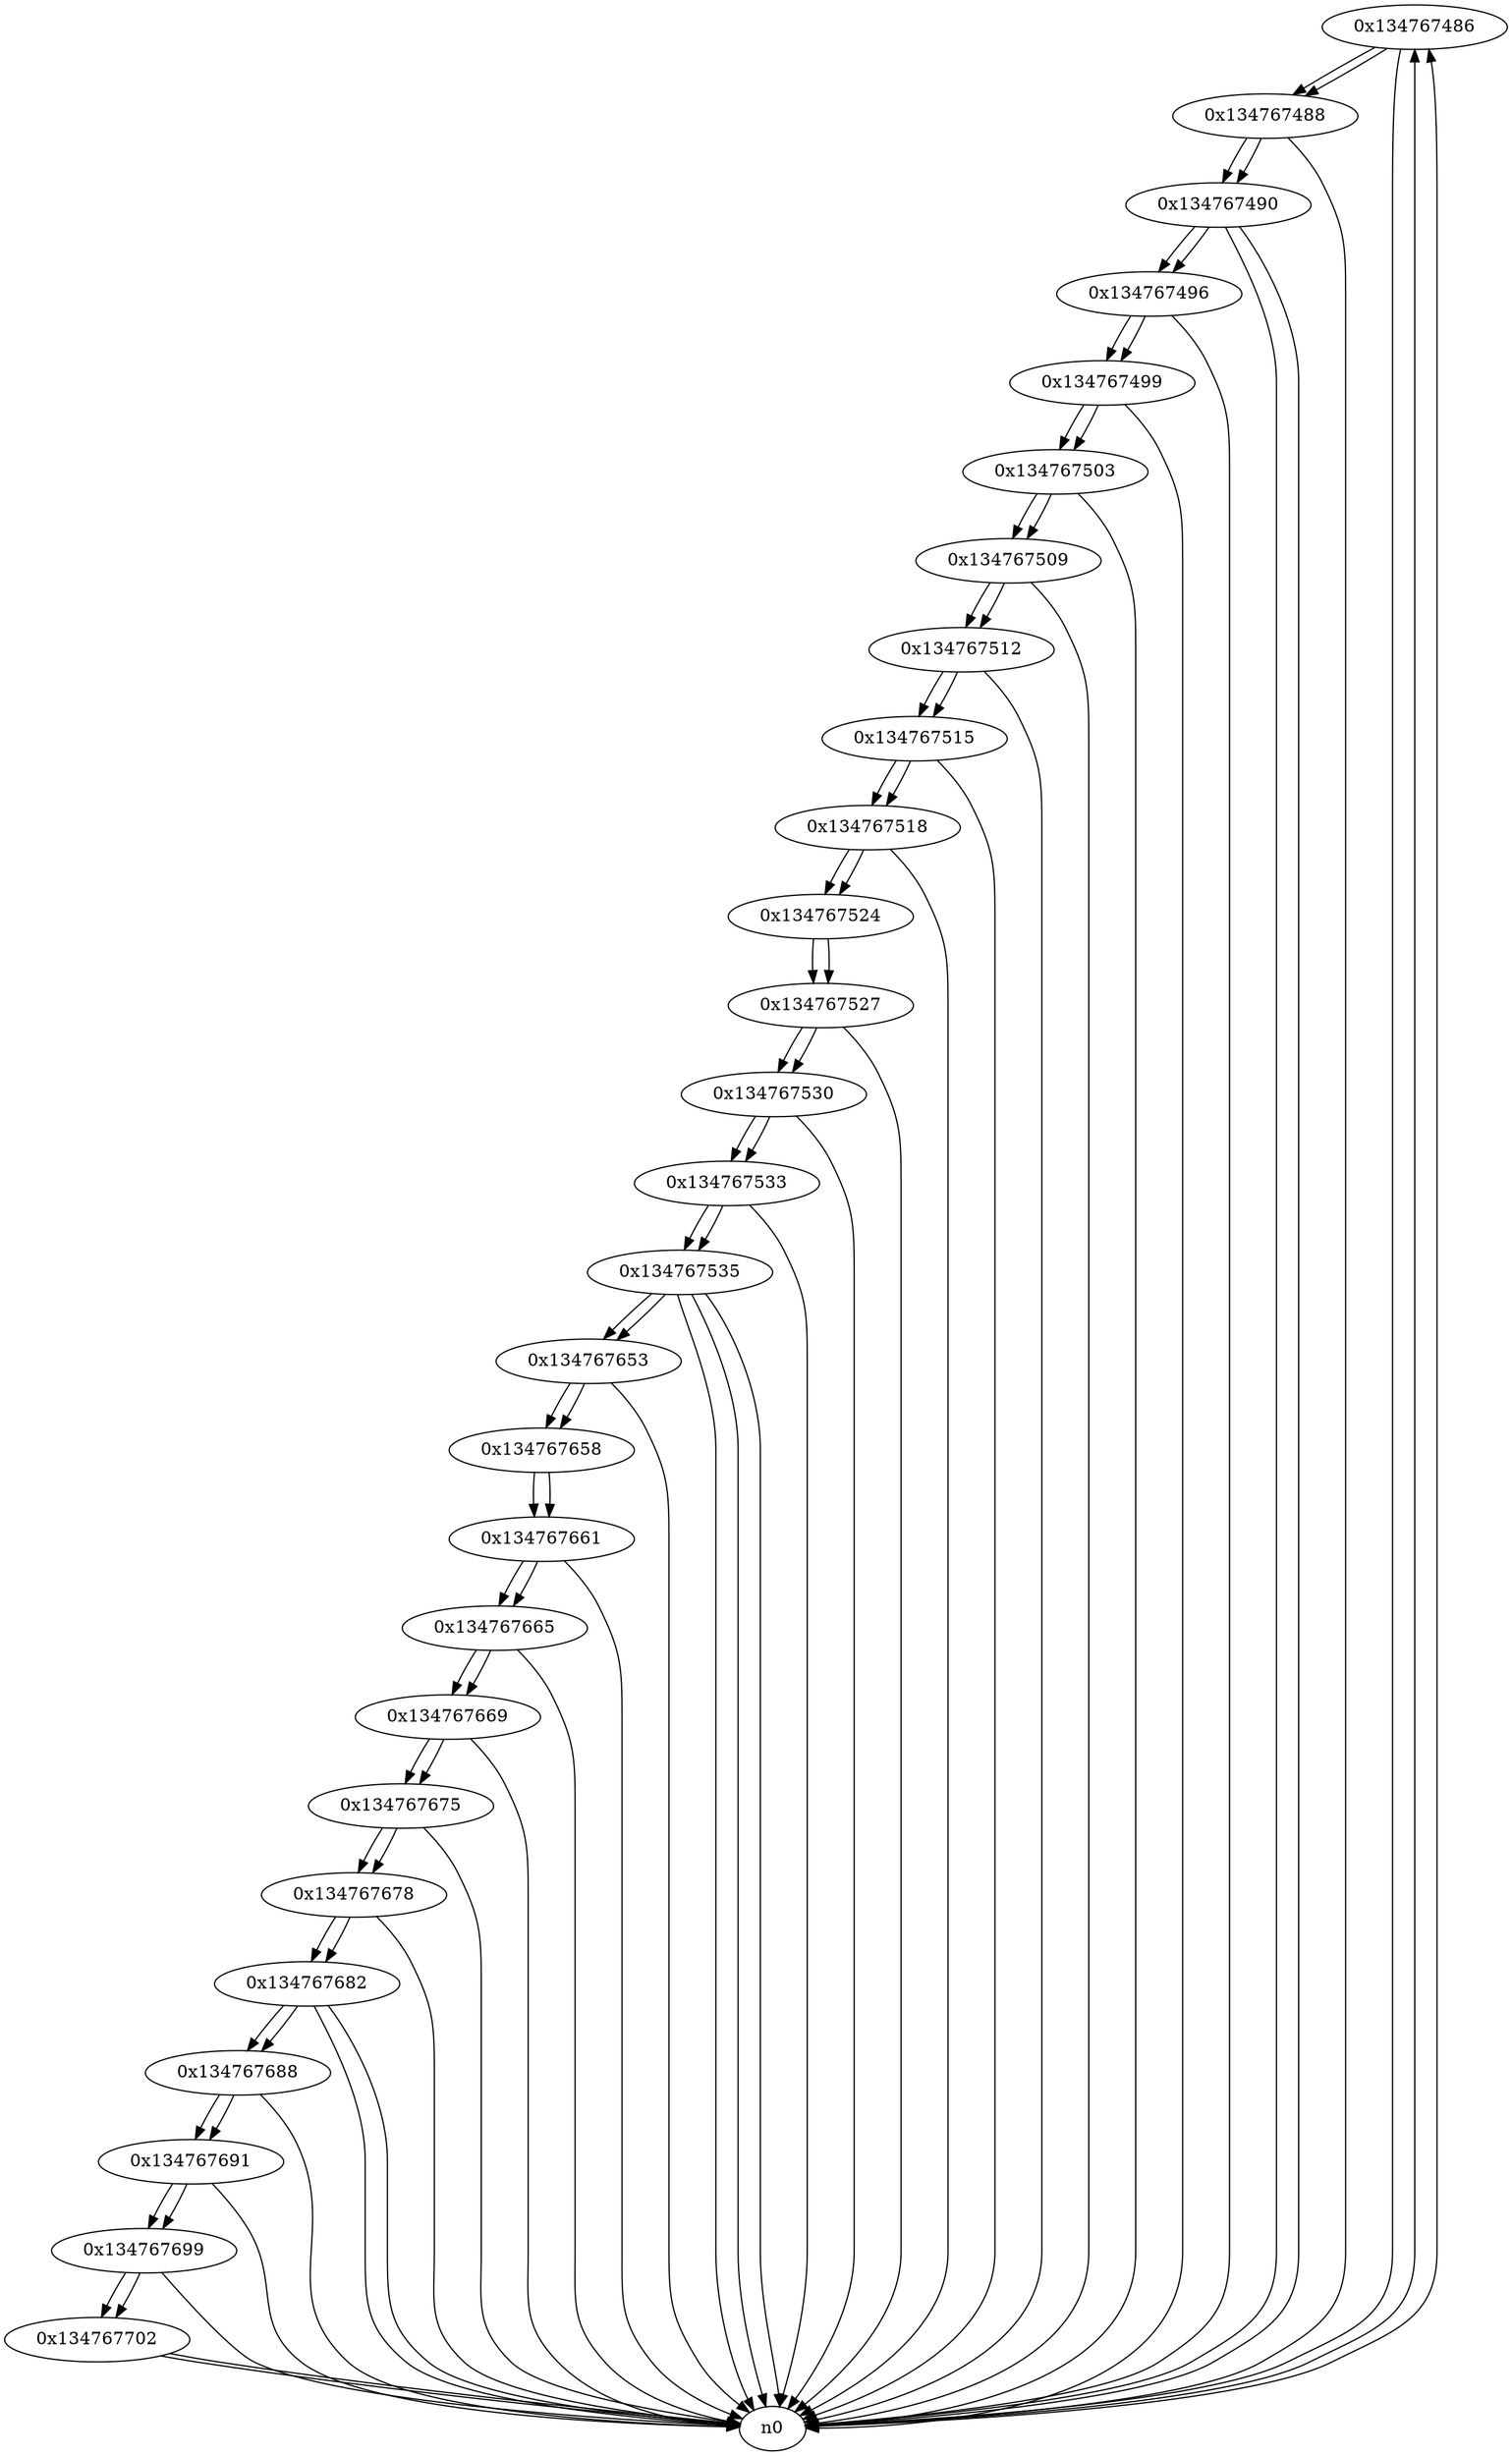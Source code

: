 digraph G{
/* nodes */
  n1 [label="0x134767486"]
  n2 [label="0x134767488"]
  n3 [label="0x134767490"]
  n4 [label="0x134767496"]
  n5 [label="0x134767499"]
  n6 [label="0x134767503"]
  n7 [label="0x134767509"]
  n8 [label="0x134767512"]
  n9 [label="0x134767515"]
  n10 [label="0x134767518"]
  n11 [label="0x134767524"]
  n12 [label="0x134767527"]
  n13 [label="0x134767530"]
  n14 [label="0x134767533"]
  n15 [label="0x134767535"]
  n16 [label="0x134767653"]
  n17 [label="0x134767658"]
  n18 [label="0x134767661"]
  n19 [label="0x134767665"]
  n20 [label="0x134767669"]
  n21 [label="0x134767675"]
  n22 [label="0x134767678"]
  n23 [label="0x134767682"]
  n24 [label="0x134767688"]
  n25 [label="0x134767691"]
  n26 [label="0x134767699"]
  n27 [label="0x134767702"]
/* edges */
n1 -> n2;
n1 -> n0;
n0 -> n1;
n0 -> n1;
n2 -> n3;
n2 -> n0;
n1 -> n2;
n3 -> n4;
n3 -> n0;
n3 -> n0;
n2 -> n3;
n4 -> n5;
n4 -> n0;
n3 -> n4;
n5 -> n6;
n5 -> n0;
n4 -> n5;
n6 -> n7;
n6 -> n0;
n5 -> n6;
n7 -> n8;
n7 -> n0;
n6 -> n7;
n8 -> n9;
n8 -> n0;
n7 -> n8;
n9 -> n10;
n9 -> n0;
n8 -> n9;
n10 -> n11;
n10 -> n0;
n9 -> n10;
n11 -> n12;
n10 -> n11;
n12 -> n13;
n12 -> n0;
n11 -> n12;
n13 -> n14;
n13 -> n0;
n12 -> n13;
n14 -> n15;
n14 -> n0;
n13 -> n14;
n15 -> n16;
n15 -> n0;
n15 -> n0;
n15 -> n0;
n14 -> n15;
n16 -> n17;
n16 -> n0;
n15 -> n16;
n17 -> n18;
n16 -> n17;
n18 -> n19;
n18 -> n0;
n17 -> n18;
n19 -> n20;
n19 -> n0;
n18 -> n19;
n20 -> n21;
n20 -> n0;
n19 -> n20;
n21 -> n22;
n21 -> n0;
n20 -> n21;
n22 -> n23;
n22 -> n0;
n21 -> n22;
n23 -> n24;
n23 -> n0;
n23 -> n0;
n22 -> n23;
n24 -> n25;
n24 -> n0;
n23 -> n24;
n25 -> n26;
n25 -> n0;
n24 -> n25;
n26 -> n27;
n26 -> n0;
n25 -> n26;
n27 -> n0;
n27 -> n0;
n26 -> n27;
}
